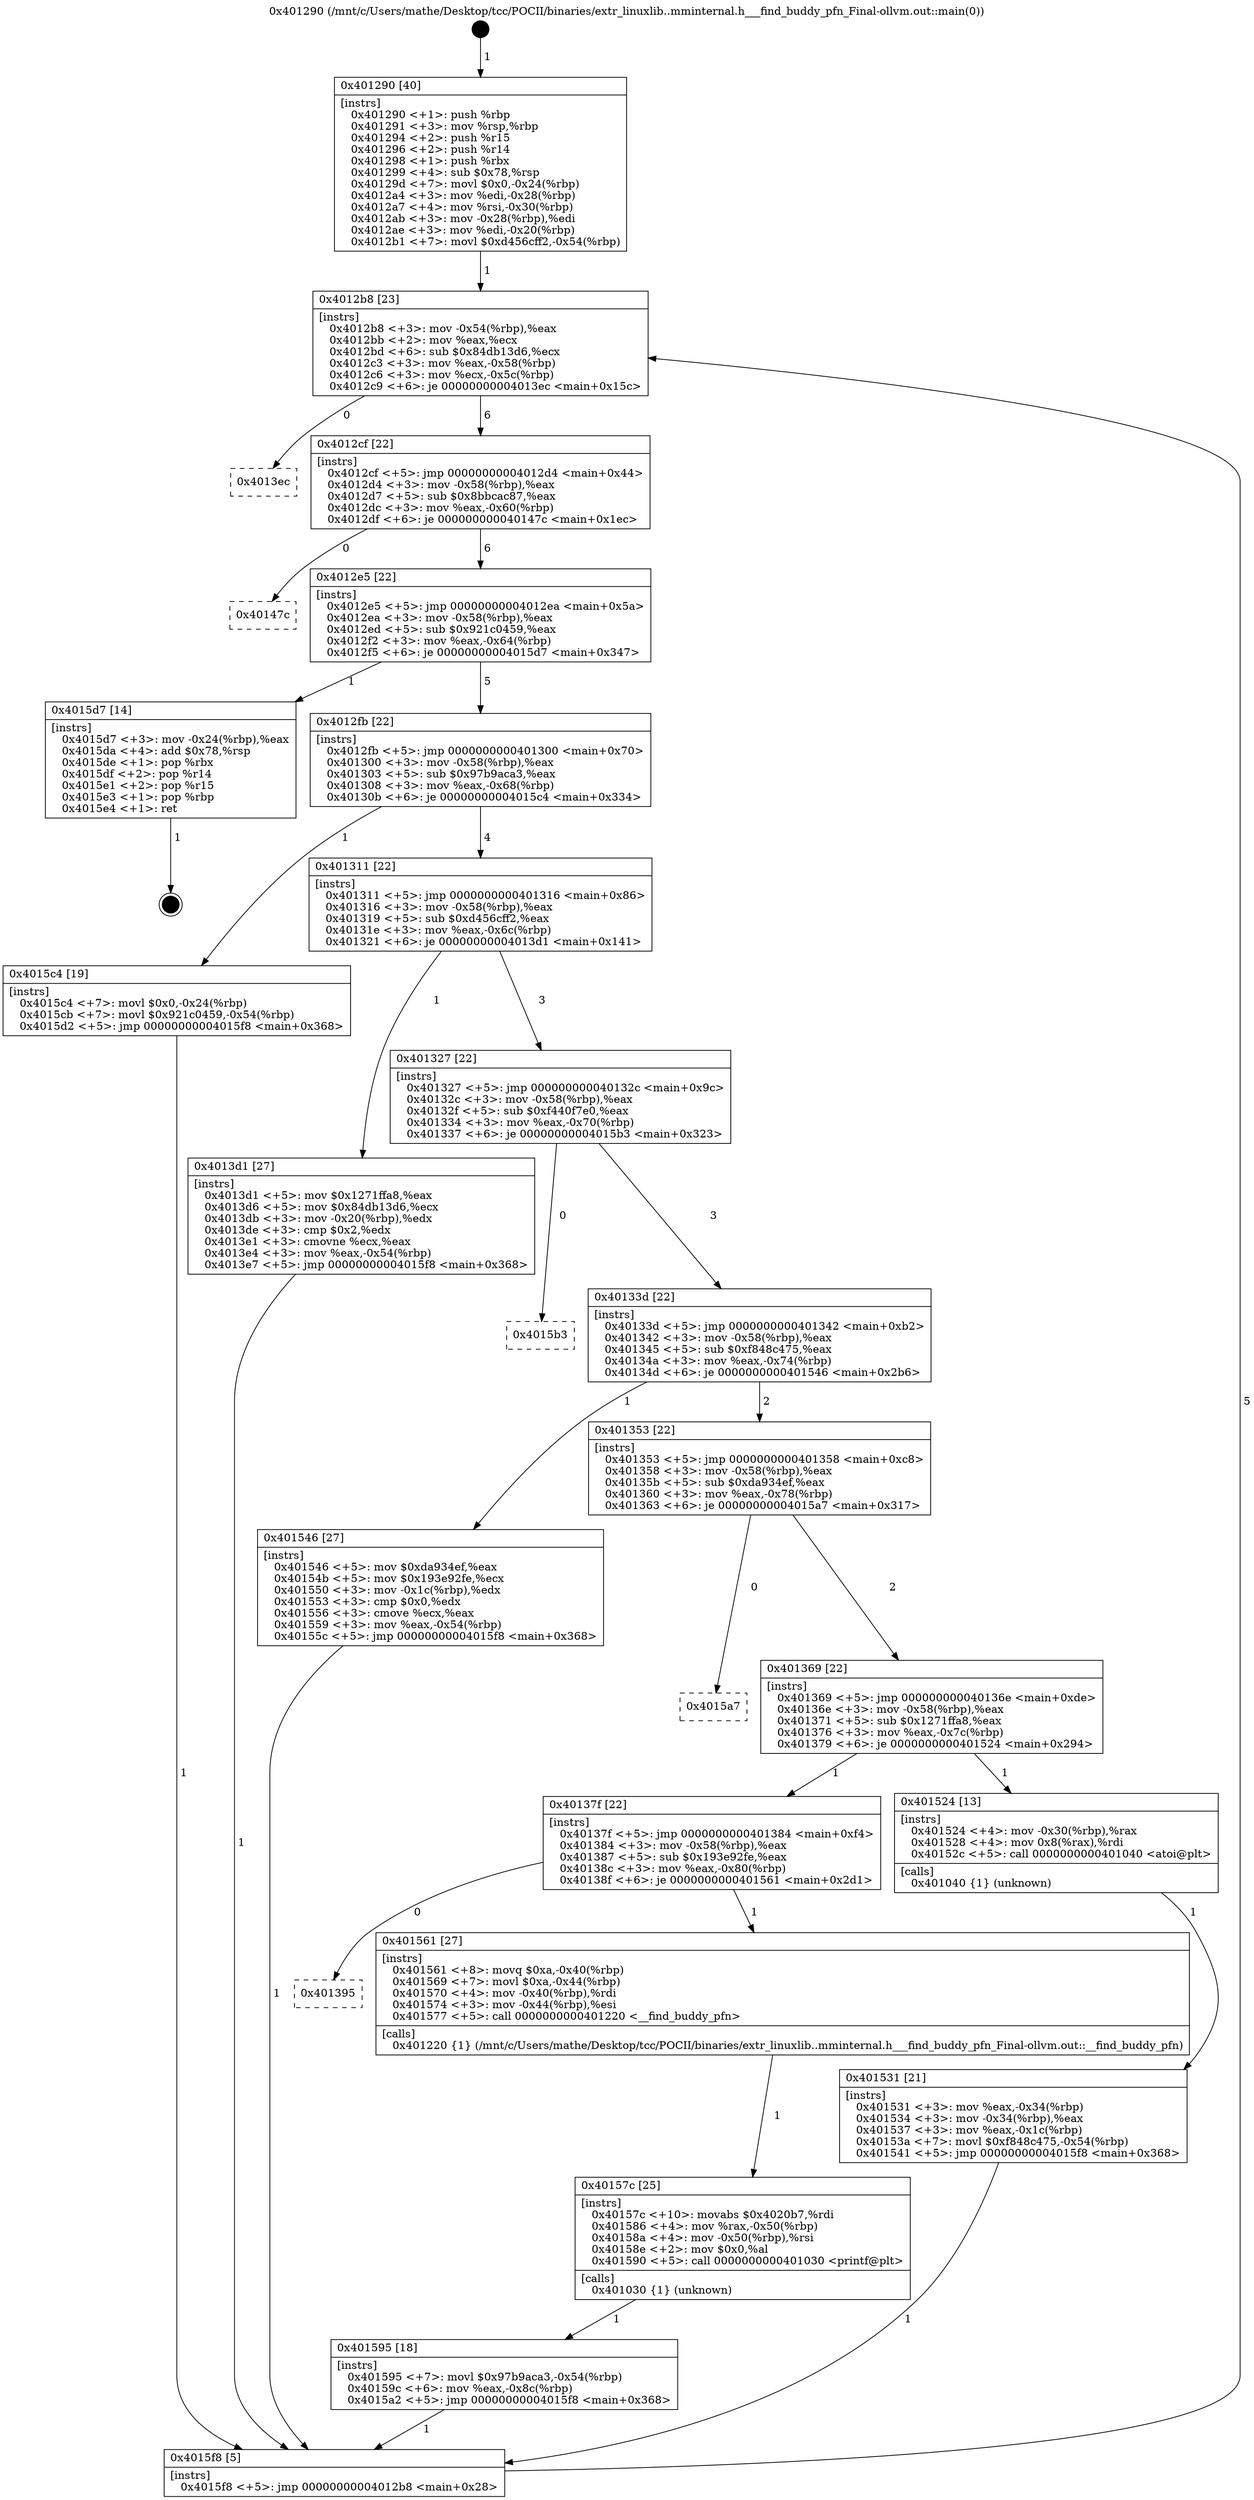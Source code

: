 digraph "0x401290" {
  label = "0x401290 (/mnt/c/Users/mathe/Desktop/tcc/POCII/binaries/extr_linuxlib..mminternal.h___find_buddy_pfn_Final-ollvm.out::main(0))"
  labelloc = "t"
  node[shape=record]

  Entry [label="",width=0.3,height=0.3,shape=circle,fillcolor=black,style=filled]
  "0x4012b8" [label="{
     0x4012b8 [23]\l
     | [instrs]\l
     &nbsp;&nbsp;0x4012b8 \<+3\>: mov -0x54(%rbp),%eax\l
     &nbsp;&nbsp;0x4012bb \<+2\>: mov %eax,%ecx\l
     &nbsp;&nbsp;0x4012bd \<+6\>: sub $0x84db13d6,%ecx\l
     &nbsp;&nbsp;0x4012c3 \<+3\>: mov %eax,-0x58(%rbp)\l
     &nbsp;&nbsp;0x4012c6 \<+3\>: mov %ecx,-0x5c(%rbp)\l
     &nbsp;&nbsp;0x4012c9 \<+6\>: je 00000000004013ec \<main+0x15c\>\l
  }"]
  "0x4013ec" [label="{
     0x4013ec\l
  }", style=dashed]
  "0x4012cf" [label="{
     0x4012cf [22]\l
     | [instrs]\l
     &nbsp;&nbsp;0x4012cf \<+5\>: jmp 00000000004012d4 \<main+0x44\>\l
     &nbsp;&nbsp;0x4012d4 \<+3\>: mov -0x58(%rbp),%eax\l
     &nbsp;&nbsp;0x4012d7 \<+5\>: sub $0x8bbcac87,%eax\l
     &nbsp;&nbsp;0x4012dc \<+3\>: mov %eax,-0x60(%rbp)\l
     &nbsp;&nbsp;0x4012df \<+6\>: je 000000000040147c \<main+0x1ec\>\l
  }"]
  Exit [label="",width=0.3,height=0.3,shape=circle,fillcolor=black,style=filled,peripheries=2]
  "0x40147c" [label="{
     0x40147c\l
  }", style=dashed]
  "0x4012e5" [label="{
     0x4012e5 [22]\l
     | [instrs]\l
     &nbsp;&nbsp;0x4012e5 \<+5\>: jmp 00000000004012ea \<main+0x5a\>\l
     &nbsp;&nbsp;0x4012ea \<+3\>: mov -0x58(%rbp),%eax\l
     &nbsp;&nbsp;0x4012ed \<+5\>: sub $0x921c0459,%eax\l
     &nbsp;&nbsp;0x4012f2 \<+3\>: mov %eax,-0x64(%rbp)\l
     &nbsp;&nbsp;0x4012f5 \<+6\>: je 00000000004015d7 \<main+0x347\>\l
  }"]
  "0x401595" [label="{
     0x401595 [18]\l
     | [instrs]\l
     &nbsp;&nbsp;0x401595 \<+7\>: movl $0x97b9aca3,-0x54(%rbp)\l
     &nbsp;&nbsp;0x40159c \<+6\>: mov %eax,-0x8c(%rbp)\l
     &nbsp;&nbsp;0x4015a2 \<+5\>: jmp 00000000004015f8 \<main+0x368\>\l
  }"]
  "0x4015d7" [label="{
     0x4015d7 [14]\l
     | [instrs]\l
     &nbsp;&nbsp;0x4015d7 \<+3\>: mov -0x24(%rbp),%eax\l
     &nbsp;&nbsp;0x4015da \<+4\>: add $0x78,%rsp\l
     &nbsp;&nbsp;0x4015de \<+1\>: pop %rbx\l
     &nbsp;&nbsp;0x4015df \<+2\>: pop %r14\l
     &nbsp;&nbsp;0x4015e1 \<+2\>: pop %r15\l
     &nbsp;&nbsp;0x4015e3 \<+1\>: pop %rbp\l
     &nbsp;&nbsp;0x4015e4 \<+1\>: ret\l
  }"]
  "0x4012fb" [label="{
     0x4012fb [22]\l
     | [instrs]\l
     &nbsp;&nbsp;0x4012fb \<+5\>: jmp 0000000000401300 \<main+0x70\>\l
     &nbsp;&nbsp;0x401300 \<+3\>: mov -0x58(%rbp),%eax\l
     &nbsp;&nbsp;0x401303 \<+5\>: sub $0x97b9aca3,%eax\l
     &nbsp;&nbsp;0x401308 \<+3\>: mov %eax,-0x68(%rbp)\l
     &nbsp;&nbsp;0x40130b \<+6\>: je 00000000004015c4 \<main+0x334\>\l
  }"]
  "0x40157c" [label="{
     0x40157c [25]\l
     | [instrs]\l
     &nbsp;&nbsp;0x40157c \<+10\>: movabs $0x4020b7,%rdi\l
     &nbsp;&nbsp;0x401586 \<+4\>: mov %rax,-0x50(%rbp)\l
     &nbsp;&nbsp;0x40158a \<+4\>: mov -0x50(%rbp),%rsi\l
     &nbsp;&nbsp;0x40158e \<+2\>: mov $0x0,%al\l
     &nbsp;&nbsp;0x401590 \<+5\>: call 0000000000401030 \<printf@plt\>\l
     | [calls]\l
     &nbsp;&nbsp;0x401030 \{1\} (unknown)\l
  }"]
  "0x4015c4" [label="{
     0x4015c4 [19]\l
     | [instrs]\l
     &nbsp;&nbsp;0x4015c4 \<+7\>: movl $0x0,-0x24(%rbp)\l
     &nbsp;&nbsp;0x4015cb \<+7\>: movl $0x921c0459,-0x54(%rbp)\l
     &nbsp;&nbsp;0x4015d2 \<+5\>: jmp 00000000004015f8 \<main+0x368\>\l
  }"]
  "0x401311" [label="{
     0x401311 [22]\l
     | [instrs]\l
     &nbsp;&nbsp;0x401311 \<+5\>: jmp 0000000000401316 \<main+0x86\>\l
     &nbsp;&nbsp;0x401316 \<+3\>: mov -0x58(%rbp),%eax\l
     &nbsp;&nbsp;0x401319 \<+5\>: sub $0xd456cff2,%eax\l
     &nbsp;&nbsp;0x40131e \<+3\>: mov %eax,-0x6c(%rbp)\l
     &nbsp;&nbsp;0x401321 \<+6\>: je 00000000004013d1 \<main+0x141\>\l
  }"]
  "0x401395" [label="{
     0x401395\l
  }", style=dashed]
  "0x4013d1" [label="{
     0x4013d1 [27]\l
     | [instrs]\l
     &nbsp;&nbsp;0x4013d1 \<+5\>: mov $0x1271ffa8,%eax\l
     &nbsp;&nbsp;0x4013d6 \<+5\>: mov $0x84db13d6,%ecx\l
     &nbsp;&nbsp;0x4013db \<+3\>: mov -0x20(%rbp),%edx\l
     &nbsp;&nbsp;0x4013de \<+3\>: cmp $0x2,%edx\l
     &nbsp;&nbsp;0x4013e1 \<+3\>: cmovne %ecx,%eax\l
     &nbsp;&nbsp;0x4013e4 \<+3\>: mov %eax,-0x54(%rbp)\l
     &nbsp;&nbsp;0x4013e7 \<+5\>: jmp 00000000004015f8 \<main+0x368\>\l
  }"]
  "0x401327" [label="{
     0x401327 [22]\l
     | [instrs]\l
     &nbsp;&nbsp;0x401327 \<+5\>: jmp 000000000040132c \<main+0x9c\>\l
     &nbsp;&nbsp;0x40132c \<+3\>: mov -0x58(%rbp),%eax\l
     &nbsp;&nbsp;0x40132f \<+5\>: sub $0xf440f7e0,%eax\l
     &nbsp;&nbsp;0x401334 \<+3\>: mov %eax,-0x70(%rbp)\l
     &nbsp;&nbsp;0x401337 \<+6\>: je 00000000004015b3 \<main+0x323\>\l
  }"]
  "0x4015f8" [label="{
     0x4015f8 [5]\l
     | [instrs]\l
     &nbsp;&nbsp;0x4015f8 \<+5\>: jmp 00000000004012b8 \<main+0x28\>\l
  }"]
  "0x401290" [label="{
     0x401290 [40]\l
     | [instrs]\l
     &nbsp;&nbsp;0x401290 \<+1\>: push %rbp\l
     &nbsp;&nbsp;0x401291 \<+3\>: mov %rsp,%rbp\l
     &nbsp;&nbsp;0x401294 \<+2\>: push %r15\l
     &nbsp;&nbsp;0x401296 \<+2\>: push %r14\l
     &nbsp;&nbsp;0x401298 \<+1\>: push %rbx\l
     &nbsp;&nbsp;0x401299 \<+4\>: sub $0x78,%rsp\l
     &nbsp;&nbsp;0x40129d \<+7\>: movl $0x0,-0x24(%rbp)\l
     &nbsp;&nbsp;0x4012a4 \<+3\>: mov %edi,-0x28(%rbp)\l
     &nbsp;&nbsp;0x4012a7 \<+4\>: mov %rsi,-0x30(%rbp)\l
     &nbsp;&nbsp;0x4012ab \<+3\>: mov -0x28(%rbp),%edi\l
     &nbsp;&nbsp;0x4012ae \<+3\>: mov %edi,-0x20(%rbp)\l
     &nbsp;&nbsp;0x4012b1 \<+7\>: movl $0xd456cff2,-0x54(%rbp)\l
  }"]
  "0x401561" [label="{
     0x401561 [27]\l
     | [instrs]\l
     &nbsp;&nbsp;0x401561 \<+8\>: movq $0xa,-0x40(%rbp)\l
     &nbsp;&nbsp;0x401569 \<+7\>: movl $0xa,-0x44(%rbp)\l
     &nbsp;&nbsp;0x401570 \<+4\>: mov -0x40(%rbp),%rdi\l
     &nbsp;&nbsp;0x401574 \<+3\>: mov -0x44(%rbp),%esi\l
     &nbsp;&nbsp;0x401577 \<+5\>: call 0000000000401220 \<__find_buddy_pfn\>\l
     | [calls]\l
     &nbsp;&nbsp;0x401220 \{1\} (/mnt/c/Users/mathe/Desktop/tcc/POCII/binaries/extr_linuxlib..mminternal.h___find_buddy_pfn_Final-ollvm.out::__find_buddy_pfn)\l
  }"]
  "0x4015b3" [label="{
     0x4015b3\l
  }", style=dashed]
  "0x40133d" [label="{
     0x40133d [22]\l
     | [instrs]\l
     &nbsp;&nbsp;0x40133d \<+5\>: jmp 0000000000401342 \<main+0xb2\>\l
     &nbsp;&nbsp;0x401342 \<+3\>: mov -0x58(%rbp),%eax\l
     &nbsp;&nbsp;0x401345 \<+5\>: sub $0xf848c475,%eax\l
     &nbsp;&nbsp;0x40134a \<+3\>: mov %eax,-0x74(%rbp)\l
     &nbsp;&nbsp;0x40134d \<+6\>: je 0000000000401546 \<main+0x2b6\>\l
  }"]
  "0x401531" [label="{
     0x401531 [21]\l
     | [instrs]\l
     &nbsp;&nbsp;0x401531 \<+3\>: mov %eax,-0x34(%rbp)\l
     &nbsp;&nbsp;0x401534 \<+3\>: mov -0x34(%rbp),%eax\l
     &nbsp;&nbsp;0x401537 \<+3\>: mov %eax,-0x1c(%rbp)\l
     &nbsp;&nbsp;0x40153a \<+7\>: movl $0xf848c475,-0x54(%rbp)\l
     &nbsp;&nbsp;0x401541 \<+5\>: jmp 00000000004015f8 \<main+0x368\>\l
  }"]
  "0x401546" [label="{
     0x401546 [27]\l
     | [instrs]\l
     &nbsp;&nbsp;0x401546 \<+5\>: mov $0xda934ef,%eax\l
     &nbsp;&nbsp;0x40154b \<+5\>: mov $0x193e92fe,%ecx\l
     &nbsp;&nbsp;0x401550 \<+3\>: mov -0x1c(%rbp),%edx\l
     &nbsp;&nbsp;0x401553 \<+3\>: cmp $0x0,%edx\l
     &nbsp;&nbsp;0x401556 \<+3\>: cmove %ecx,%eax\l
     &nbsp;&nbsp;0x401559 \<+3\>: mov %eax,-0x54(%rbp)\l
     &nbsp;&nbsp;0x40155c \<+5\>: jmp 00000000004015f8 \<main+0x368\>\l
  }"]
  "0x401353" [label="{
     0x401353 [22]\l
     | [instrs]\l
     &nbsp;&nbsp;0x401353 \<+5\>: jmp 0000000000401358 \<main+0xc8\>\l
     &nbsp;&nbsp;0x401358 \<+3\>: mov -0x58(%rbp),%eax\l
     &nbsp;&nbsp;0x40135b \<+5\>: sub $0xda934ef,%eax\l
     &nbsp;&nbsp;0x401360 \<+3\>: mov %eax,-0x78(%rbp)\l
     &nbsp;&nbsp;0x401363 \<+6\>: je 00000000004015a7 \<main+0x317\>\l
  }"]
  "0x40137f" [label="{
     0x40137f [22]\l
     | [instrs]\l
     &nbsp;&nbsp;0x40137f \<+5\>: jmp 0000000000401384 \<main+0xf4\>\l
     &nbsp;&nbsp;0x401384 \<+3\>: mov -0x58(%rbp),%eax\l
     &nbsp;&nbsp;0x401387 \<+5\>: sub $0x193e92fe,%eax\l
     &nbsp;&nbsp;0x40138c \<+3\>: mov %eax,-0x80(%rbp)\l
     &nbsp;&nbsp;0x40138f \<+6\>: je 0000000000401561 \<main+0x2d1\>\l
  }"]
  "0x4015a7" [label="{
     0x4015a7\l
  }", style=dashed]
  "0x401369" [label="{
     0x401369 [22]\l
     | [instrs]\l
     &nbsp;&nbsp;0x401369 \<+5\>: jmp 000000000040136e \<main+0xde\>\l
     &nbsp;&nbsp;0x40136e \<+3\>: mov -0x58(%rbp),%eax\l
     &nbsp;&nbsp;0x401371 \<+5\>: sub $0x1271ffa8,%eax\l
     &nbsp;&nbsp;0x401376 \<+3\>: mov %eax,-0x7c(%rbp)\l
     &nbsp;&nbsp;0x401379 \<+6\>: je 0000000000401524 \<main+0x294\>\l
  }"]
  "0x401524" [label="{
     0x401524 [13]\l
     | [instrs]\l
     &nbsp;&nbsp;0x401524 \<+4\>: mov -0x30(%rbp),%rax\l
     &nbsp;&nbsp;0x401528 \<+4\>: mov 0x8(%rax),%rdi\l
     &nbsp;&nbsp;0x40152c \<+5\>: call 0000000000401040 \<atoi@plt\>\l
     | [calls]\l
     &nbsp;&nbsp;0x401040 \{1\} (unknown)\l
  }"]
  Entry -> "0x401290" [label=" 1"]
  "0x4012b8" -> "0x4013ec" [label=" 0"]
  "0x4012b8" -> "0x4012cf" [label=" 6"]
  "0x4015d7" -> Exit [label=" 1"]
  "0x4012cf" -> "0x40147c" [label=" 0"]
  "0x4012cf" -> "0x4012e5" [label=" 6"]
  "0x4015c4" -> "0x4015f8" [label=" 1"]
  "0x4012e5" -> "0x4015d7" [label=" 1"]
  "0x4012e5" -> "0x4012fb" [label=" 5"]
  "0x401595" -> "0x4015f8" [label=" 1"]
  "0x4012fb" -> "0x4015c4" [label=" 1"]
  "0x4012fb" -> "0x401311" [label=" 4"]
  "0x40157c" -> "0x401595" [label=" 1"]
  "0x401311" -> "0x4013d1" [label=" 1"]
  "0x401311" -> "0x401327" [label=" 3"]
  "0x4013d1" -> "0x4015f8" [label=" 1"]
  "0x401290" -> "0x4012b8" [label=" 1"]
  "0x4015f8" -> "0x4012b8" [label=" 5"]
  "0x401561" -> "0x40157c" [label=" 1"]
  "0x401327" -> "0x4015b3" [label=" 0"]
  "0x401327" -> "0x40133d" [label=" 3"]
  "0x40137f" -> "0x401395" [label=" 0"]
  "0x40133d" -> "0x401546" [label=" 1"]
  "0x40133d" -> "0x401353" [label=" 2"]
  "0x40137f" -> "0x401561" [label=" 1"]
  "0x401353" -> "0x4015a7" [label=" 0"]
  "0x401353" -> "0x401369" [label=" 2"]
  "0x401546" -> "0x4015f8" [label=" 1"]
  "0x401369" -> "0x401524" [label=" 1"]
  "0x401369" -> "0x40137f" [label=" 1"]
  "0x401524" -> "0x401531" [label=" 1"]
  "0x401531" -> "0x4015f8" [label=" 1"]
}
